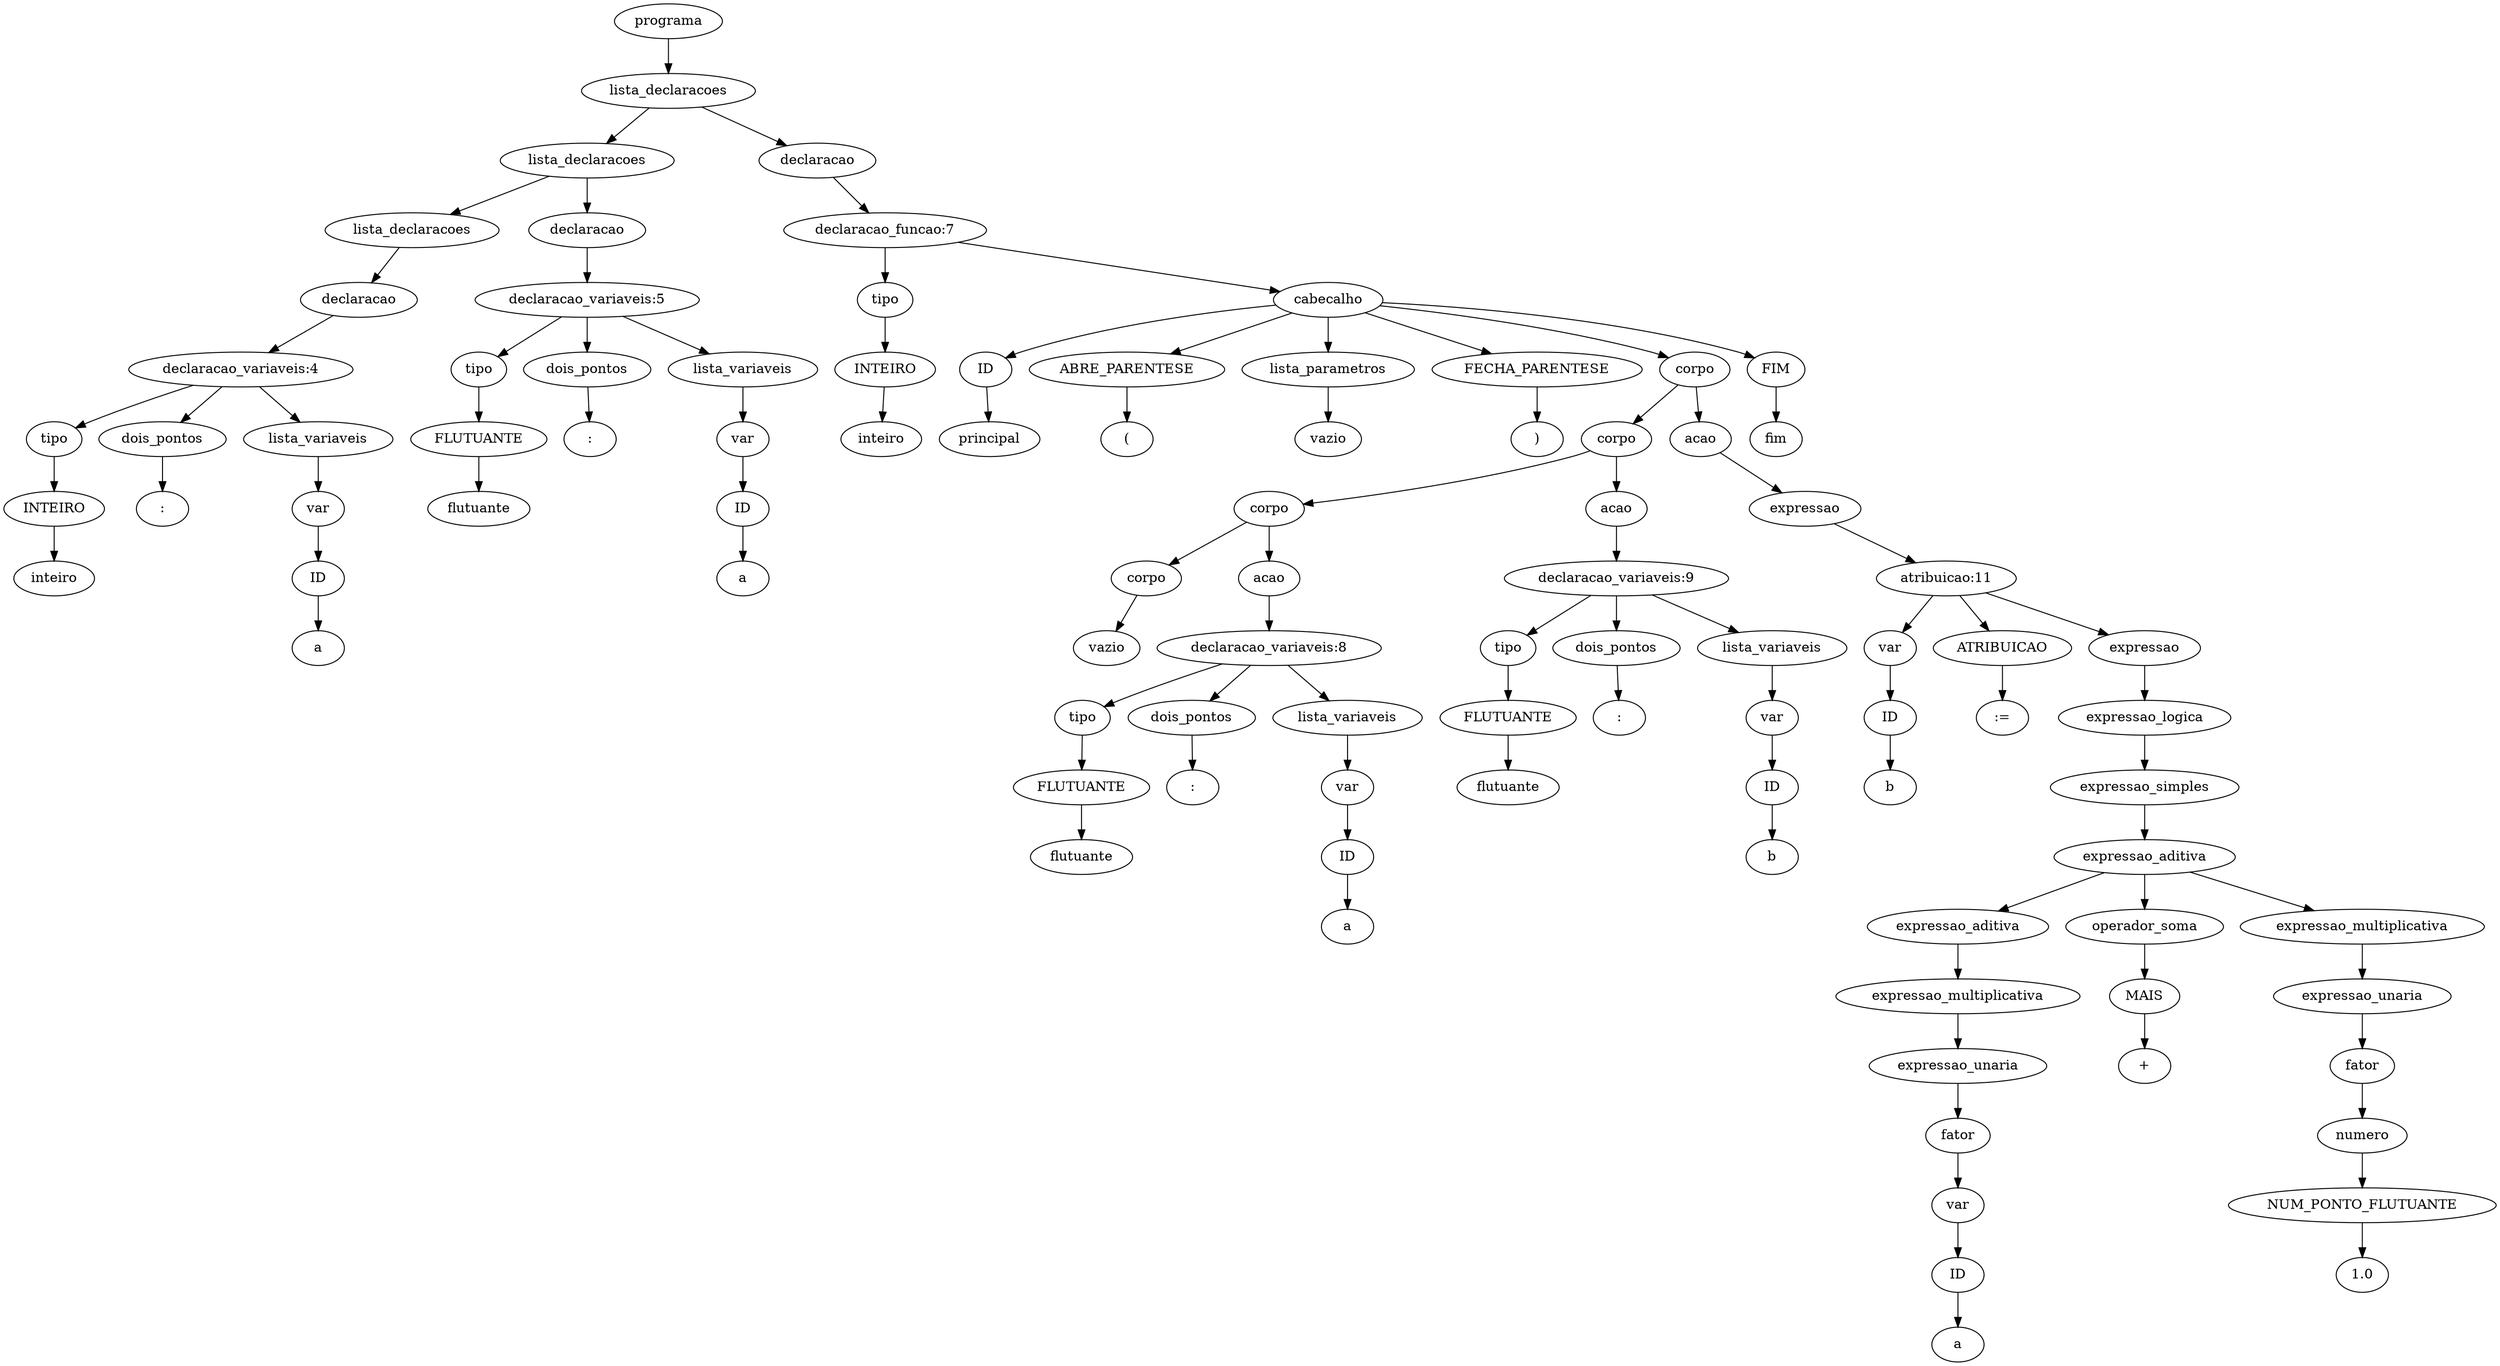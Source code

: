 digraph tree {
    "0x7fd6ca909160" [label="programa"];
    "0x7fd6ca9098e0" [label="lista_declaracoes"];
    "0x7fd6ca909130" [label="lista_declaracoes"];
    "0x7fd6caaa0c70" [label="lista_declaracoes"];
    "0x7fd6ca963fd0" [label="declaracao"];
    "0x7fd6caa6f070" [label="declaracao_variaveis:4"];
    "0x7fd6cabbec10" [label="tipo"];
    "0x7fd6cab70700" [label="INTEIRO"];
    "0x7fd6caa6f250" [label="inteiro"];
    "0x7fd6caaa03a0" [label="dois_pontos"];
    "0x7fd6cab70160" [label=":"];
    "0x7fd6caa86f40" [label="lista_variaveis"];
    "0x7fd6ca963fa0" [label="var"];
    "0x7fd6ca963f70" [label="ID"];
    "0x7fd6ca93ef40" [label="a"];
    "0x7fd6cabbec40" [label="declaracao"];
    "0x7fd6ca909280" [label="declaracao_variaveis:5"];
    "0x7fd6ca9091f0" [label="tipo"];
    "0x7fd6ca9091c0" [label="FLUTUANTE"];
    "0x7fd6ca909190" [label="flutuante"];
    "0x7fd6ca909370" [label="dois_pontos"];
    "0x7fd6ca9093a0" [label=":"];
    "0x7fd6ca9090a0" [label="lista_variaveis"];
    "0x7fd6ca93ef10" [label="var"];
    "0x7fd6caaa0850" [label="ID"];
    "0x7fd6ca9092b0" [label="a"];
    "0x7fd6ca9093d0" [label="declaracao"];
    "0x7fd6ca909070" [label="declaracao_funcao:7"];
    "0x7fd6cabbebe0" [label="tipo"];
    "0x7fd6cabbebb0" [label="INTEIRO"];
    "0x7fd6ca909400" [label="inteiro"];
    "0x7fd6ca9096d0" [label="cabecalho"];
    "0x7fd6ca909b20" [label="ID"];
    "0x7fd6ca9098b0" [label="principal"];
    "0x7fd6ca8bd1f0" [label="ABRE_PARENTESE"];
    "0x7fd6ca8bd220" [label="("];
    "0x7fd6ca909520" [label="lista_parametros"];
    "0x7fd6ca909250" [label="vazio"];
    "0x7fd6ca8bd250" [label="FECHA_PARENTESE"];
    "0x7fd6ca8bd280" [label=")"];
    "0x7fd6ca8bd160" [label="corpo"];
    "0x7fd6ca909a00" [label="corpo"];
    "0x7fd6ca9097c0" [label="corpo"];
    "0x7fd6ca909640" [label="corpo"];
    "0x7fd6ca909430" [label="vazio"];
    "0x7fd6ca909670" [label="acao"];
    "0x7fd6ca909760" [label="declaracao_variaveis:8"];
    "0x7fd6ca909550" [label="tipo"];
    "0x7fd6ca9095b0" [label="FLUTUANTE"];
    "0x7fd6ca909730" [label="flutuante"];
    "0x7fd6ca909820" [label="dois_pontos"];
    "0x7fd6ca909940" [label=":"];
    "0x7fd6ca909790" [label="lista_variaveis"];
    "0x7fd6ca9095e0" [label="var"];
    "0x7fd6ca909580" [label="ID"];
    "0x7fd6ca909880" [label="a"];
    "0x7fd6ca909910" [label="acao"];
    "0x7fd6ca9099a0" [label="declaracao_variaveis:9"];
    "0x7fd6ca9094c0" [label="tipo"];
    "0x7fd6ca909610" [label="FLUTUANTE"];
    "0x7fd6ca909970" [label="flutuante"];
    "0x7fd6ca909a60" [label="dois_pontos"];
    "0x7fd6ca909b80" [label=":"];
    "0x7fd6ca9099d0" [label="lista_variaveis"];
    "0x7fd6ca909850" [label="var"];
    "0x7fd6ca9097f0" [label="ID"];
    "0x7fd6ca909ac0" [label="b"];
    "0x7fd6ca909af0" [label="acao"];
    "0x7fd6ca909b50" [label="expressao"];
    "0x7fd6ca909df0" [label="atribuicao:11"];
    "0x7fd6ca909700" [label="var"];
    "0x7fd6ca9096a0" [label="ID"];
    "0x7fd6ca909bb0" [label="b"];
    "0x7fd6ca909d90" [label="ATRIBUICAO"];
    "0x7fd6ca8bd0d0" [label=":="];
    "0x7fd6ca8bd0a0" [label="expressao"];
    "0x7fd6ca909e80" [label="expressao_logica"];
    "0x7fd6ca909d60" [label="expressao_simples"];
    "0x7fd6ca909e50" [label="expressao_aditiva"];
    "0x7fd6ca909c40" [label="expressao_aditiva"];
    "0x7fd6ca909d30" [label="expressao_multiplicativa"];
    "0x7fd6ca909be0" [label="expressao_unaria"];
    "0x7fd6ca909c10" [label="fator"];
    "0x7fd6ca909a90" [label="var"];
    "0x7fd6ca909a30" [label="ID"];
    "0x7fd6ca909d00" [label="a"];
    "0x7fd6ca909eb0" [label="operador_soma"];
    "0x7fd6ca909cd0" [label="MAIS"];
    "0x7fd6ca909dc0" [label="+"];
    "0x7fd6ca8bd040" [label="expressao_multiplicativa"];
    "0x7fd6ca909f10" [label="expressao_unaria"];
    "0x7fd6ca909e20" [label="fator"];
    "0x7fd6ca909c70" [label="numero"];
    "0x7fd6ca909ca0" [label="NUM_PONTO_FLUTUANTE"];
    "0x7fd6ca909fd0" [label="1.0"];
    "0x7fd6ca8bd2b0" [label="FIM"];
    "0x7fd6ca8bd2e0" [label="fim"];
    "0x7fd6ca909160" -> "0x7fd6ca9098e0";
    "0x7fd6ca9098e0" -> "0x7fd6ca909130";
    "0x7fd6ca9098e0" -> "0x7fd6ca9093d0";
    "0x7fd6ca909130" -> "0x7fd6caaa0c70";
    "0x7fd6ca909130" -> "0x7fd6cabbec40";
    "0x7fd6caaa0c70" -> "0x7fd6ca963fd0";
    "0x7fd6ca963fd0" -> "0x7fd6caa6f070";
    "0x7fd6caa6f070" -> "0x7fd6cabbec10";
    "0x7fd6caa6f070" -> "0x7fd6caaa03a0";
    "0x7fd6caa6f070" -> "0x7fd6caa86f40";
    "0x7fd6cabbec10" -> "0x7fd6cab70700";
    "0x7fd6cab70700" -> "0x7fd6caa6f250";
    "0x7fd6caaa03a0" -> "0x7fd6cab70160";
    "0x7fd6caa86f40" -> "0x7fd6ca963fa0";
    "0x7fd6ca963fa0" -> "0x7fd6ca963f70";
    "0x7fd6ca963f70" -> "0x7fd6ca93ef40";
    "0x7fd6cabbec40" -> "0x7fd6ca909280";
    "0x7fd6ca909280" -> "0x7fd6ca9091f0";
    "0x7fd6ca909280" -> "0x7fd6ca909370";
    "0x7fd6ca909280" -> "0x7fd6ca9090a0";
    "0x7fd6ca9091f0" -> "0x7fd6ca9091c0";
    "0x7fd6ca9091c0" -> "0x7fd6ca909190";
    "0x7fd6ca909370" -> "0x7fd6ca9093a0";
    "0x7fd6ca9090a0" -> "0x7fd6ca93ef10";
    "0x7fd6ca93ef10" -> "0x7fd6caaa0850";
    "0x7fd6caaa0850" -> "0x7fd6ca9092b0";
    "0x7fd6ca9093d0" -> "0x7fd6ca909070";
    "0x7fd6ca909070" -> "0x7fd6cabbebe0";
    "0x7fd6ca909070" -> "0x7fd6ca9096d0";
    "0x7fd6cabbebe0" -> "0x7fd6cabbebb0";
    "0x7fd6cabbebb0" -> "0x7fd6ca909400";
    "0x7fd6ca9096d0" -> "0x7fd6ca909b20";
    "0x7fd6ca9096d0" -> "0x7fd6ca8bd1f0";
    "0x7fd6ca9096d0" -> "0x7fd6ca909520";
    "0x7fd6ca9096d0" -> "0x7fd6ca8bd250";
    "0x7fd6ca9096d0" -> "0x7fd6ca8bd160";
    "0x7fd6ca9096d0" -> "0x7fd6ca8bd2b0";
    "0x7fd6ca909b20" -> "0x7fd6ca9098b0";
    "0x7fd6ca8bd1f0" -> "0x7fd6ca8bd220";
    "0x7fd6ca909520" -> "0x7fd6ca909250";
    "0x7fd6ca8bd250" -> "0x7fd6ca8bd280";
    "0x7fd6ca8bd160" -> "0x7fd6ca909a00";
    "0x7fd6ca8bd160" -> "0x7fd6ca909af0";
    "0x7fd6ca909a00" -> "0x7fd6ca9097c0";
    "0x7fd6ca909a00" -> "0x7fd6ca909910";
    "0x7fd6ca9097c0" -> "0x7fd6ca909640";
    "0x7fd6ca9097c0" -> "0x7fd6ca909670";
    "0x7fd6ca909640" -> "0x7fd6ca909430";
    "0x7fd6ca909670" -> "0x7fd6ca909760";
    "0x7fd6ca909760" -> "0x7fd6ca909550";
    "0x7fd6ca909760" -> "0x7fd6ca909820";
    "0x7fd6ca909760" -> "0x7fd6ca909790";
    "0x7fd6ca909550" -> "0x7fd6ca9095b0";
    "0x7fd6ca9095b0" -> "0x7fd6ca909730";
    "0x7fd6ca909820" -> "0x7fd6ca909940";
    "0x7fd6ca909790" -> "0x7fd6ca9095e0";
    "0x7fd6ca9095e0" -> "0x7fd6ca909580";
    "0x7fd6ca909580" -> "0x7fd6ca909880";
    "0x7fd6ca909910" -> "0x7fd6ca9099a0";
    "0x7fd6ca9099a0" -> "0x7fd6ca9094c0";
    "0x7fd6ca9099a0" -> "0x7fd6ca909a60";
    "0x7fd6ca9099a0" -> "0x7fd6ca9099d0";
    "0x7fd6ca9094c0" -> "0x7fd6ca909610";
    "0x7fd6ca909610" -> "0x7fd6ca909970";
    "0x7fd6ca909a60" -> "0x7fd6ca909b80";
    "0x7fd6ca9099d0" -> "0x7fd6ca909850";
    "0x7fd6ca909850" -> "0x7fd6ca9097f0";
    "0x7fd6ca9097f0" -> "0x7fd6ca909ac0";
    "0x7fd6ca909af0" -> "0x7fd6ca909b50";
    "0x7fd6ca909b50" -> "0x7fd6ca909df0";
    "0x7fd6ca909df0" -> "0x7fd6ca909700";
    "0x7fd6ca909df0" -> "0x7fd6ca909d90";
    "0x7fd6ca909df0" -> "0x7fd6ca8bd0a0";
    "0x7fd6ca909700" -> "0x7fd6ca9096a0";
    "0x7fd6ca9096a0" -> "0x7fd6ca909bb0";
    "0x7fd6ca909d90" -> "0x7fd6ca8bd0d0";
    "0x7fd6ca8bd0a0" -> "0x7fd6ca909e80";
    "0x7fd6ca909e80" -> "0x7fd6ca909d60";
    "0x7fd6ca909d60" -> "0x7fd6ca909e50";
    "0x7fd6ca909e50" -> "0x7fd6ca909c40";
    "0x7fd6ca909e50" -> "0x7fd6ca909eb0";
    "0x7fd6ca909e50" -> "0x7fd6ca8bd040";
    "0x7fd6ca909c40" -> "0x7fd6ca909d30";
    "0x7fd6ca909d30" -> "0x7fd6ca909be0";
    "0x7fd6ca909be0" -> "0x7fd6ca909c10";
    "0x7fd6ca909c10" -> "0x7fd6ca909a90";
    "0x7fd6ca909a90" -> "0x7fd6ca909a30";
    "0x7fd6ca909a30" -> "0x7fd6ca909d00";
    "0x7fd6ca909eb0" -> "0x7fd6ca909cd0";
    "0x7fd6ca909cd0" -> "0x7fd6ca909dc0";
    "0x7fd6ca8bd040" -> "0x7fd6ca909f10";
    "0x7fd6ca909f10" -> "0x7fd6ca909e20";
    "0x7fd6ca909e20" -> "0x7fd6ca909c70";
    "0x7fd6ca909c70" -> "0x7fd6ca909ca0";
    "0x7fd6ca909ca0" -> "0x7fd6ca909fd0";
    "0x7fd6ca8bd2b0" -> "0x7fd6ca8bd2e0";
}
